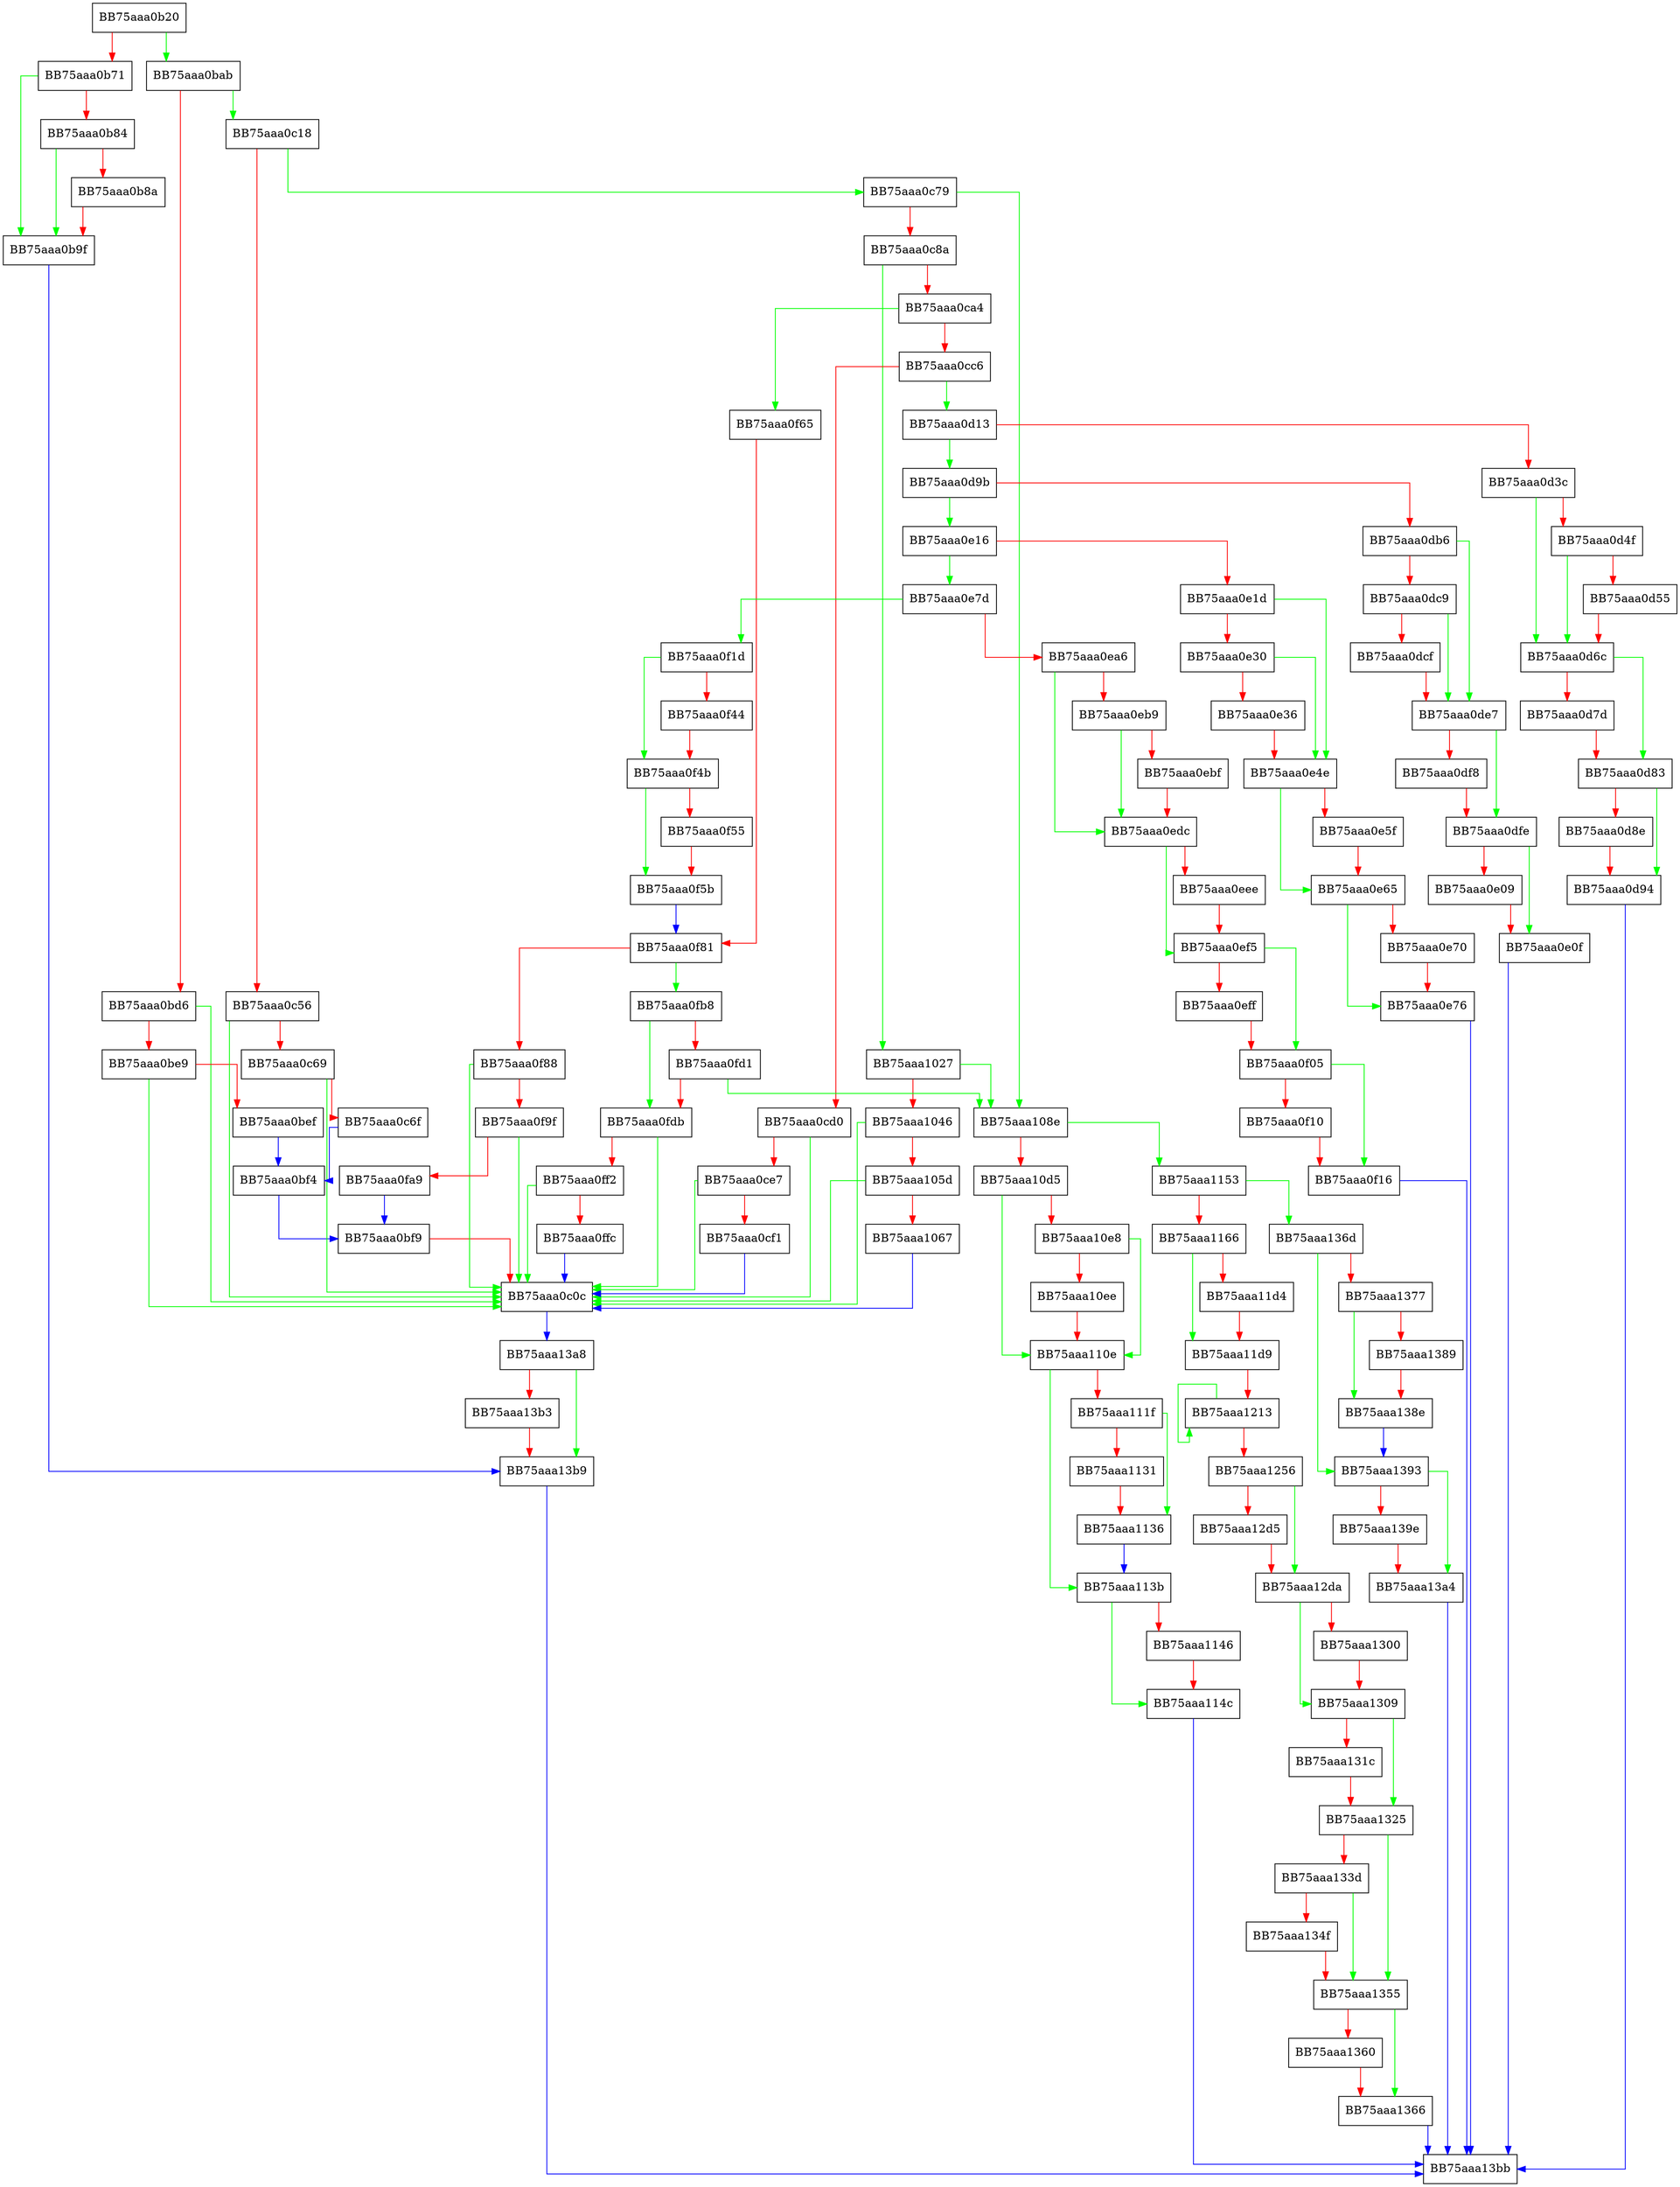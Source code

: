 digraph RpfAPI_TelemetrySetDiskSectorData {
  node [shape="box"];
  graph [splines=ortho];
  BB75aaa0b20 -> BB75aaa0bab [color="green"];
  BB75aaa0b20 -> BB75aaa0b71 [color="red"];
  BB75aaa0b71 -> BB75aaa0b9f [color="green"];
  BB75aaa0b71 -> BB75aaa0b84 [color="red"];
  BB75aaa0b84 -> BB75aaa0b9f [color="green"];
  BB75aaa0b84 -> BB75aaa0b8a [color="red"];
  BB75aaa0b8a -> BB75aaa0b9f [color="red"];
  BB75aaa0b9f -> BB75aaa13b9 [color="blue"];
  BB75aaa0bab -> BB75aaa0c18 [color="green"];
  BB75aaa0bab -> BB75aaa0bd6 [color="red"];
  BB75aaa0bd6 -> BB75aaa0c0c [color="green"];
  BB75aaa0bd6 -> BB75aaa0be9 [color="red"];
  BB75aaa0be9 -> BB75aaa0c0c [color="green"];
  BB75aaa0be9 -> BB75aaa0bef [color="red"];
  BB75aaa0bef -> BB75aaa0bf4 [color="blue"];
  BB75aaa0bf4 -> BB75aaa0bf9 [color="blue"];
  BB75aaa0bf9 -> BB75aaa0c0c [color="red"];
  BB75aaa0c0c -> BB75aaa13a8 [color="blue"];
  BB75aaa0c18 -> BB75aaa0c79 [color="green"];
  BB75aaa0c18 -> BB75aaa0c56 [color="red"];
  BB75aaa0c56 -> BB75aaa0c0c [color="green"];
  BB75aaa0c56 -> BB75aaa0c69 [color="red"];
  BB75aaa0c69 -> BB75aaa0c0c [color="green"];
  BB75aaa0c69 -> BB75aaa0c6f [color="red"];
  BB75aaa0c6f -> BB75aaa0bf4 [color="blue"];
  BB75aaa0c79 -> BB75aaa108e [color="green"];
  BB75aaa0c79 -> BB75aaa0c8a [color="red"];
  BB75aaa0c8a -> BB75aaa1027 [color="green"];
  BB75aaa0c8a -> BB75aaa0ca4 [color="red"];
  BB75aaa0ca4 -> BB75aaa0f65 [color="green"];
  BB75aaa0ca4 -> BB75aaa0cc6 [color="red"];
  BB75aaa0cc6 -> BB75aaa0d13 [color="green"];
  BB75aaa0cc6 -> BB75aaa0cd0 [color="red"];
  BB75aaa0cd0 -> BB75aaa0c0c [color="green"];
  BB75aaa0cd0 -> BB75aaa0ce7 [color="red"];
  BB75aaa0ce7 -> BB75aaa0c0c [color="green"];
  BB75aaa0ce7 -> BB75aaa0cf1 [color="red"];
  BB75aaa0cf1 -> BB75aaa0c0c [color="blue"];
  BB75aaa0d13 -> BB75aaa0d9b [color="green"];
  BB75aaa0d13 -> BB75aaa0d3c [color="red"];
  BB75aaa0d3c -> BB75aaa0d6c [color="green"];
  BB75aaa0d3c -> BB75aaa0d4f [color="red"];
  BB75aaa0d4f -> BB75aaa0d6c [color="green"];
  BB75aaa0d4f -> BB75aaa0d55 [color="red"];
  BB75aaa0d55 -> BB75aaa0d6c [color="red"];
  BB75aaa0d6c -> BB75aaa0d83 [color="green"];
  BB75aaa0d6c -> BB75aaa0d7d [color="red"];
  BB75aaa0d7d -> BB75aaa0d83 [color="red"];
  BB75aaa0d83 -> BB75aaa0d94 [color="green"];
  BB75aaa0d83 -> BB75aaa0d8e [color="red"];
  BB75aaa0d8e -> BB75aaa0d94 [color="red"];
  BB75aaa0d94 -> BB75aaa13bb [color="blue"];
  BB75aaa0d9b -> BB75aaa0e16 [color="green"];
  BB75aaa0d9b -> BB75aaa0db6 [color="red"];
  BB75aaa0db6 -> BB75aaa0de7 [color="green"];
  BB75aaa0db6 -> BB75aaa0dc9 [color="red"];
  BB75aaa0dc9 -> BB75aaa0de7 [color="green"];
  BB75aaa0dc9 -> BB75aaa0dcf [color="red"];
  BB75aaa0dcf -> BB75aaa0de7 [color="red"];
  BB75aaa0de7 -> BB75aaa0dfe [color="green"];
  BB75aaa0de7 -> BB75aaa0df8 [color="red"];
  BB75aaa0df8 -> BB75aaa0dfe [color="red"];
  BB75aaa0dfe -> BB75aaa0e0f [color="green"];
  BB75aaa0dfe -> BB75aaa0e09 [color="red"];
  BB75aaa0e09 -> BB75aaa0e0f [color="red"];
  BB75aaa0e0f -> BB75aaa13bb [color="blue"];
  BB75aaa0e16 -> BB75aaa0e7d [color="green"];
  BB75aaa0e16 -> BB75aaa0e1d [color="red"];
  BB75aaa0e1d -> BB75aaa0e4e [color="green"];
  BB75aaa0e1d -> BB75aaa0e30 [color="red"];
  BB75aaa0e30 -> BB75aaa0e4e [color="green"];
  BB75aaa0e30 -> BB75aaa0e36 [color="red"];
  BB75aaa0e36 -> BB75aaa0e4e [color="red"];
  BB75aaa0e4e -> BB75aaa0e65 [color="green"];
  BB75aaa0e4e -> BB75aaa0e5f [color="red"];
  BB75aaa0e5f -> BB75aaa0e65 [color="red"];
  BB75aaa0e65 -> BB75aaa0e76 [color="green"];
  BB75aaa0e65 -> BB75aaa0e70 [color="red"];
  BB75aaa0e70 -> BB75aaa0e76 [color="red"];
  BB75aaa0e76 -> BB75aaa13bb [color="blue"];
  BB75aaa0e7d -> BB75aaa0f1d [color="green"];
  BB75aaa0e7d -> BB75aaa0ea6 [color="red"];
  BB75aaa0ea6 -> BB75aaa0edc [color="green"];
  BB75aaa0ea6 -> BB75aaa0eb9 [color="red"];
  BB75aaa0eb9 -> BB75aaa0edc [color="green"];
  BB75aaa0eb9 -> BB75aaa0ebf [color="red"];
  BB75aaa0ebf -> BB75aaa0edc [color="red"];
  BB75aaa0edc -> BB75aaa0ef5 [color="green"];
  BB75aaa0edc -> BB75aaa0eee [color="red"];
  BB75aaa0eee -> BB75aaa0ef5 [color="red"];
  BB75aaa0ef5 -> BB75aaa0f05 [color="green"];
  BB75aaa0ef5 -> BB75aaa0eff [color="red"];
  BB75aaa0eff -> BB75aaa0f05 [color="red"];
  BB75aaa0f05 -> BB75aaa0f16 [color="green"];
  BB75aaa0f05 -> BB75aaa0f10 [color="red"];
  BB75aaa0f10 -> BB75aaa0f16 [color="red"];
  BB75aaa0f16 -> BB75aaa13bb [color="blue"];
  BB75aaa0f1d -> BB75aaa0f4b [color="green"];
  BB75aaa0f1d -> BB75aaa0f44 [color="red"];
  BB75aaa0f44 -> BB75aaa0f4b [color="red"];
  BB75aaa0f4b -> BB75aaa0f5b [color="green"];
  BB75aaa0f4b -> BB75aaa0f55 [color="red"];
  BB75aaa0f55 -> BB75aaa0f5b [color="red"];
  BB75aaa0f5b -> BB75aaa0f81 [color="blue"];
  BB75aaa0f65 -> BB75aaa0f81 [color="red"];
  BB75aaa0f81 -> BB75aaa0fb8 [color="green"];
  BB75aaa0f81 -> BB75aaa0f88 [color="red"];
  BB75aaa0f88 -> BB75aaa0c0c [color="green"];
  BB75aaa0f88 -> BB75aaa0f9f [color="red"];
  BB75aaa0f9f -> BB75aaa0c0c [color="green"];
  BB75aaa0f9f -> BB75aaa0fa9 [color="red"];
  BB75aaa0fa9 -> BB75aaa0bf9 [color="blue"];
  BB75aaa0fb8 -> BB75aaa0fdb [color="green"];
  BB75aaa0fb8 -> BB75aaa0fd1 [color="red"];
  BB75aaa0fd1 -> BB75aaa108e [color="green"];
  BB75aaa0fd1 -> BB75aaa0fdb [color="red"];
  BB75aaa0fdb -> BB75aaa0c0c [color="green"];
  BB75aaa0fdb -> BB75aaa0ff2 [color="red"];
  BB75aaa0ff2 -> BB75aaa0c0c [color="green"];
  BB75aaa0ff2 -> BB75aaa0ffc [color="red"];
  BB75aaa0ffc -> BB75aaa0c0c [color="blue"];
  BB75aaa1027 -> BB75aaa108e [color="green"];
  BB75aaa1027 -> BB75aaa1046 [color="red"];
  BB75aaa1046 -> BB75aaa0c0c [color="green"];
  BB75aaa1046 -> BB75aaa105d [color="red"];
  BB75aaa105d -> BB75aaa0c0c [color="green"];
  BB75aaa105d -> BB75aaa1067 [color="red"];
  BB75aaa1067 -> BB75aaa0c0c [color="blue"];
  BB75aaa108e -> BB75aaa1153 [color="green"];
  BB75aaa108e -> BB75aaa10d5 [color="red"];
  BB75aaa10d5 -> BB75aaa110e [color="green"];
  BB75aaa10d5 -> BB75aaa10e8 [color="red"];
  BB75aaa10e8 -> BB75aaa110e [color="green"];
  BB75aaa10e8 -> BB75aaa10ee [color="red"];
  BB75aaa10ee -> BB75aaa110e [color="red"];
  BB75aaa110e -> BB75aaa113b [color="green"];
  BB75aaa110e -> BB75aaa111f [color="red"];
  BB75aaa111f -> BB75aaa1136 [color="green"];
  BB75aaa111f -> BB75aaa1131 [color="red"];
  BB75aaa1131 -> BB75aaa1136 [color="red"];
  BB75aaa1136 -> BB75aaa113b [color="blue"];
  BB75aaa113b -> BB75aaa114c [color="green"];
  BB75aaa113b -> BB75aaa1146 [color="red"];
  BB75aaa1146 -> BB75aaa114c [color="red"];
  BB75aaa114c -> BB75aaa13bb [color="blue"];
  BB75aaa1153 -> BB75aaa136d [color="green"];
  BB75aaa1153 -> BB75aaa1166 [color="red"];
  BB75aaa1166 -> BB75aaa11d9 [color="green"];
  BB75aaa1166 -> BB75aaa11d4 [color="red"];
  BB75aaa11d4 -> BB75aaa11d9 [color="red"];
  BB75aaa11d9 -> BB75aaa1213 [color="red"];
  BB75aaa1213 -> BB75aaa1213 [color="green"];
  BB75aaa1213 -> BB75aaa1256 [color="red"];
  BB75aaa1256 -> BB75aaa12da [color="green"];
  BB75aaa1256 -> BB75aaa12d5 [color="red"];
  BB75aaa12d5 -> BB75aaa12da [color="red"];
  BB75aaa12da -> BB75aaa1309 [color="green"];
  BB75aaa12da -> BB75aaa1300 [color="red"];
  BB75aaa1300 -> BB75aaa1309 [color="red"];
  BB75aaa1309 -> BB75aaa1325 [color="green"];
  BB75aaa1309 -> BB75aaa131c [color="red"];
  BB75aaa131c -> BB75aaa1325 [color="red"];
  BB75aaa1325 -> BB75aaa1355 [color="green"];
  BB75aaa1325 -> BB75aaa133d [color="red"];
  BB75aaa133d -> BB75aaa1355 [color="green"];
  BB75aaa133d -> BB75aaa134f [color="red"];
  BB75aaa134f -> BB75aaa1355 [color="red"];
  BB75aaa1355 -> BB75aaa1366 [color="green"];
  BB75aaa1355 -> BB75aaa1360 [color="red"];
  BB75aaa1360 -> BB75aaa1366 [color="red"];
  BB75aaa1366 -> BB75aaa13bb [color="blue"];
  BB75aaa136d -> BB75aaa1393 [color="green"];
  BB75aaa136d -> BB75aaa1377 [color="red"];
  BB75aaa1377 -> BB75aaa138e [color="green"];
  BB75aaa1377 -> BB75aaa1389 [color="red"];
  BB75aaa1389 -> BB75aaa138e [color="red"];
  BB75aaa138e -> BB75aaa1393 [color="blue"];
  BB75aaa1393 -> BB75aaa13a4 [color="green"];
  BB75aaa1393 -> BB75aaa139e [color="red"];
  BB75aaa139e -> BB75aaa13a4 [color="red"];
  BB75aaa13a4 -> BB75aaa13bb [color="blue"];
  BB75aaa13a8 -> BB75aaa13b9 [color="green"];
  BB75aaa13a8 -> BB75aaa13b3 [color="red"];
  BB75aaa13b3 -> BB75aaa13b9 [color="red"];
  BB75aaa13b9 -> BB75aaa13bb [color="blue"];
}